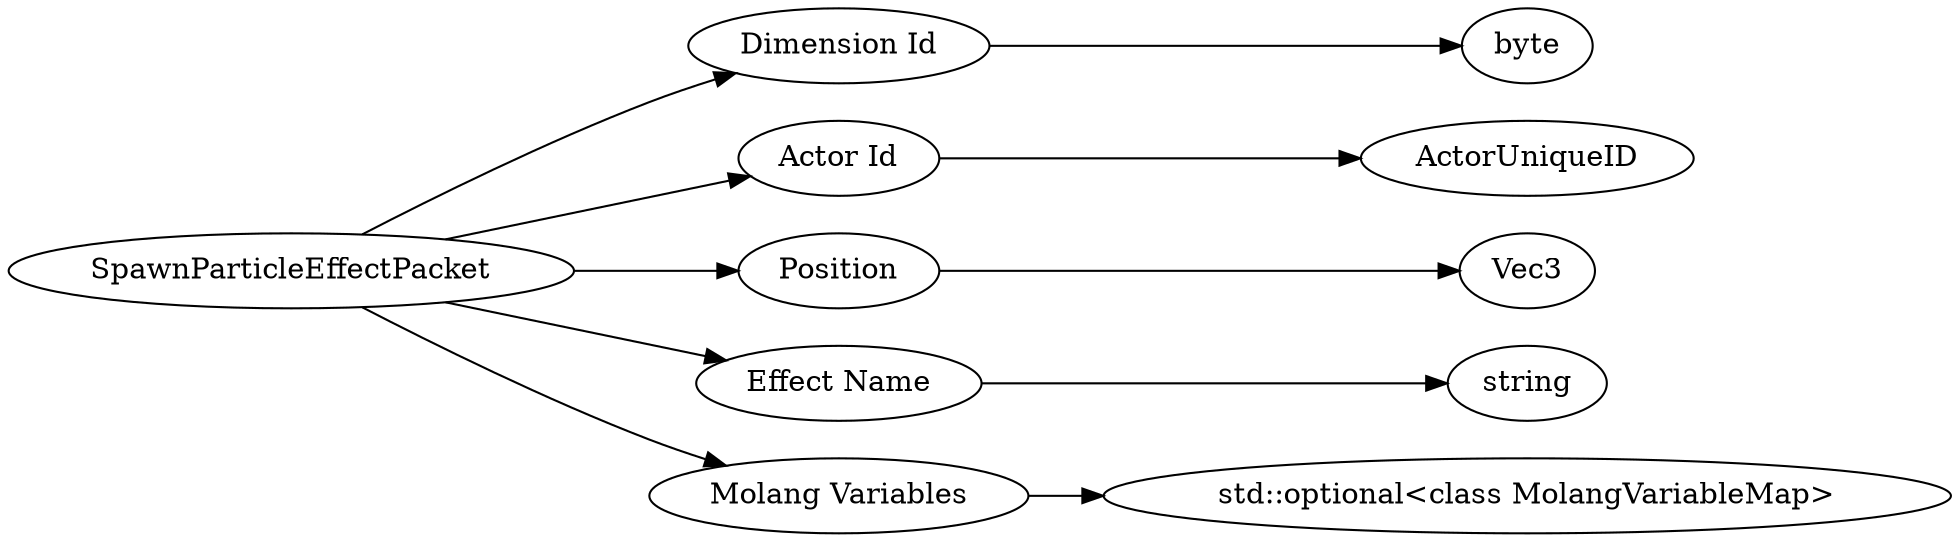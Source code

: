 digraph "SpawnParticleEffectPacket" {
rankdir = LR
0
0 -> 1
1 -> 2
0 -> 3
3 -> 4
0 -> 5
5 -> 6
0 -> 7
7 -> 8
0 -> 9
9 -> 18

0 [label="SpawnParticleEffectPacket",comment="name: \"SpawnParticleEffectPacket\", typeName: \"\", id: 0, branchId: 118, recurseId: -1, attributes: 0, notes: \"\""];
1 [label="Dimension Id",comment="name: \"Dimension Id\", typeName: \"\", id: 1, branchId: 0, recurseId: -1, attributes: 0, notes: \"\""];
2 [label="byte",comment="name: \"byte\", typeName: \"\", id: 2, branchId: 0, recurseId: -1, attributes: 512, notes: \"\""];
3 [label="Actor Id",comment="name: \"Actor Id\", typeName: \"ActorUniqueID\", id: 3, branchId: 0, recurseId: -1, attributes: 256, notes: \"\""];
4 [label="ActorUniqueID",comment="name: \"ActorUniqueID\", typeName: \"\", id: 4, branchId: 0, recurseId: -1, attributes: 512, notes: \"\""];
5 [label="Position",comment="name: \"Position\", typeName: \"Vec3\", id: 5, branchId: 0, recurseId: -1, attributes: 256, notes: \"\""];
6 [label="Vec3",comment="name: \"Vec3\", typeName: \"\", id: 6, branchId: 0, recurseId: -1, attributes: 512, notes: \"\""];
7 [label="Effect Name",comment="name: \"Effect Name\", typeName: \"\", id: 7, branchId: 0, recurseId: -1, attributes: 0, notes: \"Should be an effect that exists on the client. No-op if the effect doesn't exist.\""];
8 [label="string",comment="name: \"string\", typeName: \"\", id: 8, branchId: 0, recurseId: -1, attributes: 512, notes: \"\""];
9 [label="Molang Variables",comment="name: \"Molang Variables\", typeName: \"std::optional<class MolangVariableMap>\", id: 9, branchId: 0, recurseId: -1, attributes: 256, notes: \"\""];
18 [label="std::optional<class MolangVariableMap>",comment="name: \"std::optional<class MolangVariableMap>\", typeName: \"\", id: 18, branchId: 0, recurseId: -1, attributes: 512, notes: \"\""];
{ rank = max;2;4;6;8;18}

}
